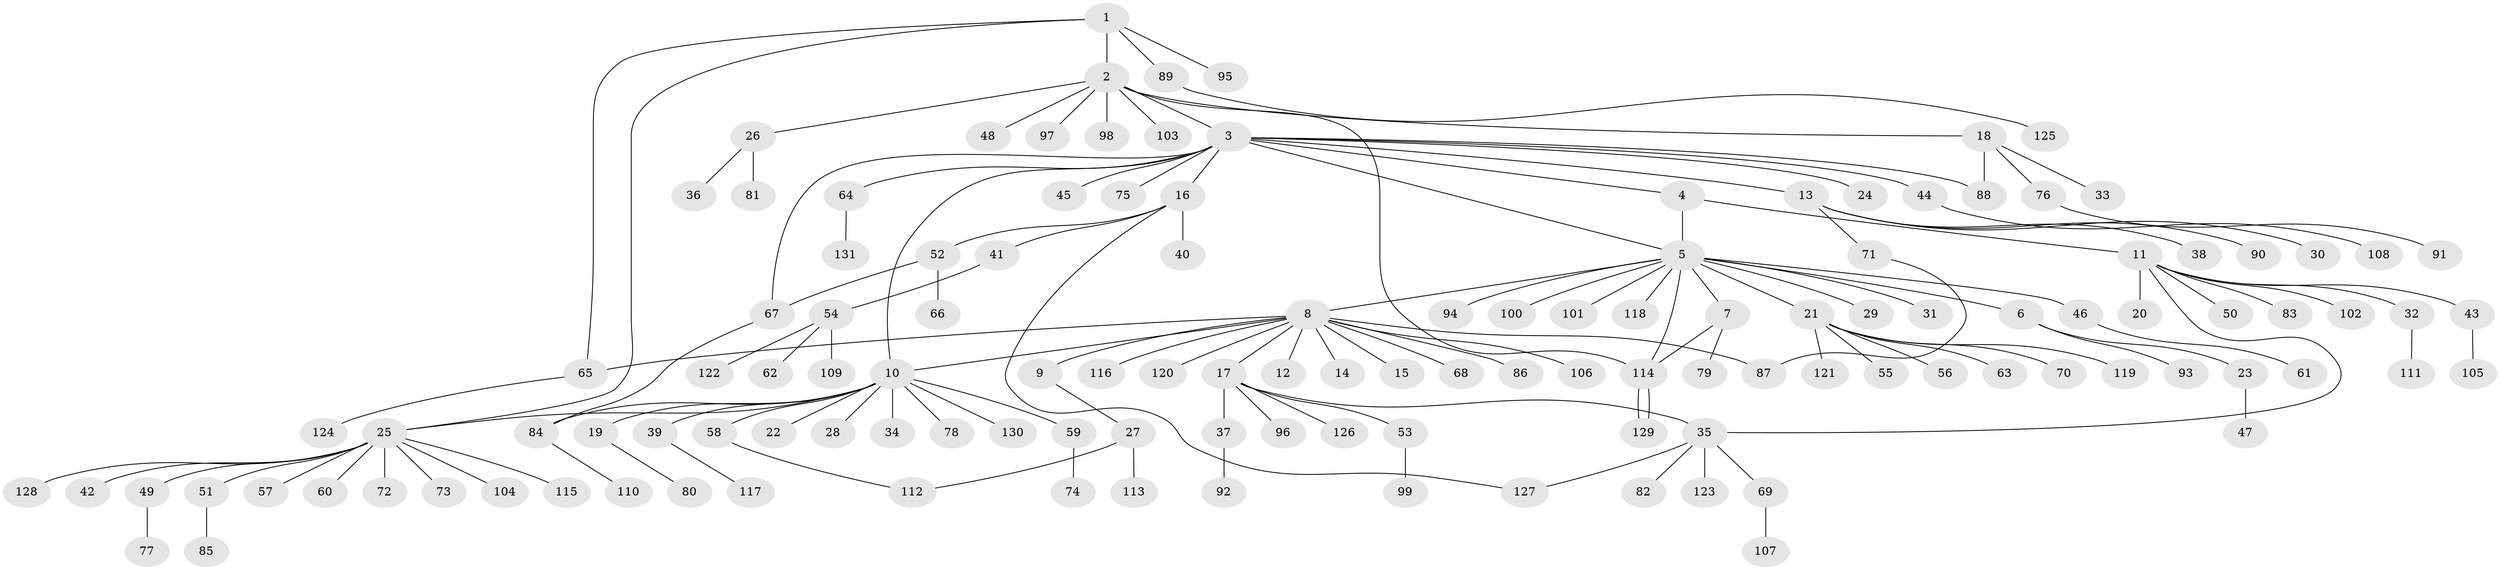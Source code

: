 // Generated by graph-tools (version 1.1) at 2025/11/02/27/25 16:11:10]
// undirected, 131 vertices, 144 edges
graph export_dot {
graph [start="1"]
  node [color=gray90,style=filled];
  1;
  2;
  3;
  4;
  5;
  6;
  7;
  8;
  9;
  10;
  11;
  12;
  13;
  14;
  15;
  16;
  17;
  18;
  19;
  20;
  21;
  22;
  23;
  24;
  25;
  26;
  27;
  28;
  29;
  30;
  31;
  32;
  33;
  34;
  35;
  36;
  37;
  38;
  39;
  40;
  41;
  42;
  43;
  44;
  45;
  46;
  47;
  48;
  49;
  50;
  51;
  52;
  53;
  54;
  55;
  56;
  57;
  58;
  59;
  60;
  61;
  62;
  63;
  64;
  65;
  66;
  67;
  68;
  69;
  70;
  71;
  72;
  73;
  74;
  75;
  76;
  77;
  78;
  79;
  80;
  81;
  82;
  83;
  84;
  85;
  86;
  87;
  88;
  89;
  90;
  91;
  92;
  93;
  94;
  95;
  96;
  97;
  98;
  99;
  100;
  101;
  102;
  103;
  104;
  105;
  106;
  107;
  108;
  109;
  110;
  111;
  112;
  113;
  114;
  115;
  116;
  117;
  118;
  119;
  120;
  121;
  122;
  123;
  124;
  125;
  126;
  127;
  128;
  129;
  130;
  131;
  1 -- 2;
  1 -- 25;
  1 -- 65;
  1 -- 89;
  1 -- 95;
  2 -- 3;
  2 -- 18;
  2 -- 26;
  2 -- 48;
  2 -- 97;
  2 -- 98;
  2 -- 103;
  2 -- 114;
  3 -- 4;
  3 -- 5;
  3 -- 10;
  3 -- 13;
  3 -- 16;
  3 -- 24;
  3 -- 44;
  3 -- 45;
  3 -- 64;
  3 -- 67;
  3 -- 75;
  3 -- 88;
  4 -- 5;
  4 -- 11;
  5 -- 6;
  5 -- 7;
  5 -- 8;
  5 -- 21;
  5 -- 29;
  5 -- 31;
  5 -- 46;
  5 -- 94;
  5 -- 100;
  5 -- 101;
  5 -- 114;
  5 -- 118;
  6 -- 23;
  6 -- 93;
  7 -- 79;
  7 -- 114;
  8 -- 9;
  8 -- 10;
  8 -- 12;
  8 -- 14;
  8 -- 15;
  8 -- 17;
  8 -- 65;
  8 -- 68;
  8 -- 86;
  8 -- 87;
  8 -- 106;
  8 -- 116;
  8 -- 120;
  9 -- 27;
  10 -- 19;
  10 -- 22;
  10 -- 25;
  10 -- 28;
  10 -- 34;
  10 -- 39;
  10 -- 58;
  10 -- 59;
  10 -- 78;
  10 -- 84;
  10 -- 130;
  11 -- 20;
  11 -- 32;
  11 -- 35;
  11 -- 43;
  11 -- 50;
  11 -- 83;
  11 -- 102;
  13 -- 30;
  13 -- 38;
  13 -- 71;
  13 -- 90;
  16 -- 40;
  16 -- 41;
  16 -- 52;
  16 -- 127;
  17 -- 35;
  17 -- 37;
  17 -- 53;
  17 -- 96;
  17 -- 126;
  18 -- 33;
  18 -- 76;
  18 -- 88;
  19 -- 80;
  21 -- 55;
  21 -- 56;
  21 -- 63;
  21 -- 70;
  21 -- 119;
  21 -- 121;
  23 -- 47;
  25 -- 42;
  25 -- 49;
  25 -- 51;
  25 -- 57;
  25 -- 60;
  25 -- 72;
  25 -- 73;
  25 -- 104;
  25 -- 115;
  25 -- 128;
  26 -- 36;
  26 -- 81;
  27 -- 112;
  27 -- 113;
  32 -- 111;
  35 -- 69;
  35 -- 82;
  35 -- 123;
  35 -- 127;
  37 -- 92;
  39 -- 117;
  41 -- 54;
  43 -- 105;
  44 -- 108;
  46 -- 61;
  49 -- 77;
  51 -- 85;
  52 -- 66;
  52 -- 67;
  53 -- 99;
  54 -- 62;
  54 -- 109;
  54 -- 122;
  58 -- 112;
  59 -- 74;
  64 -- 131;
  65 -- 124;
  67 -- 84;
  69 -- 107;
  71 -- 87;
  76 -- 91;
  84 -- 110;
  89 -- 125;
  114 -- 129;
  114 -- 129;
}

